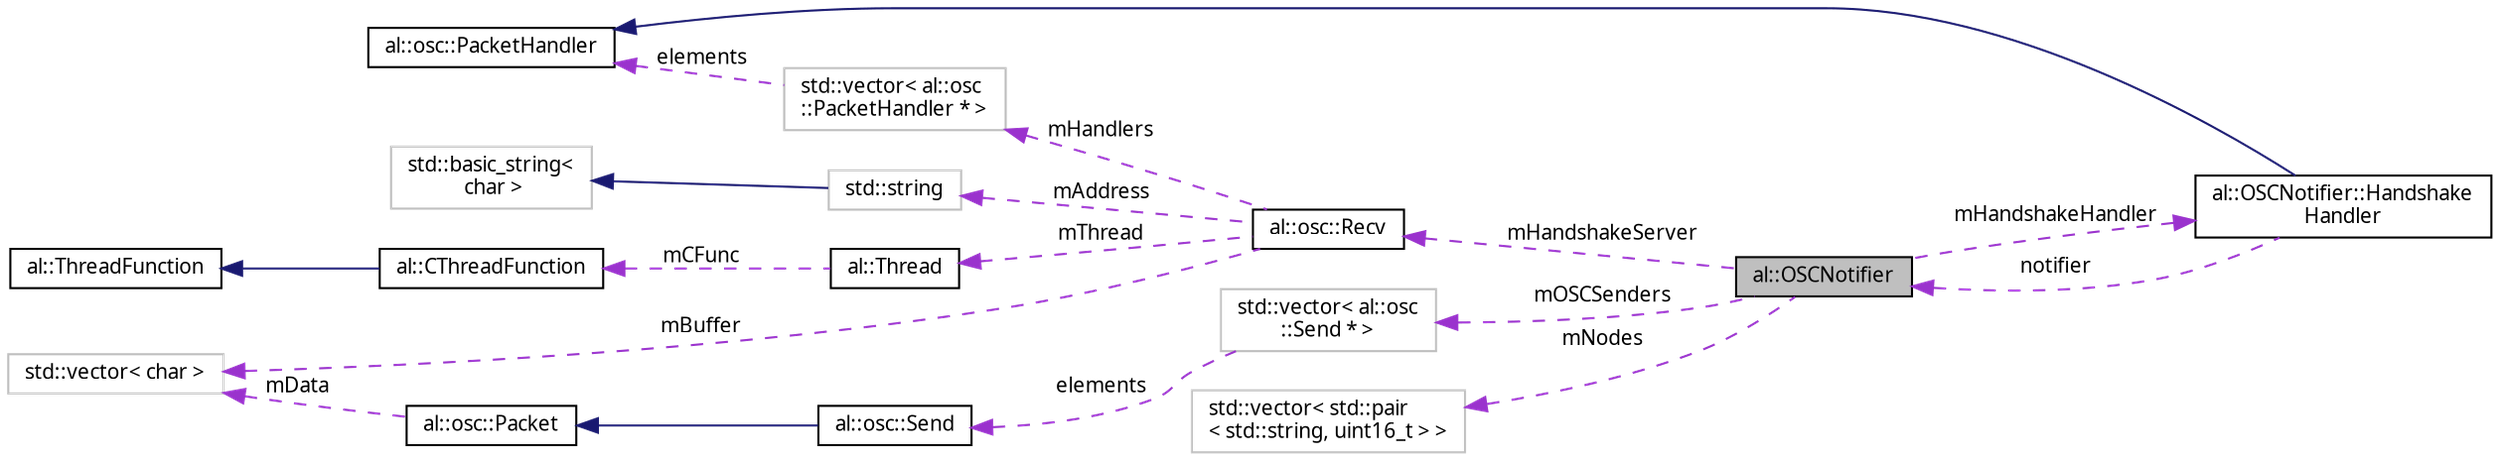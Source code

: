 digraph "al::OSCNotifier"
{
 // LATEX_PDF_SIZE
  bgcolor="transparent";
  edge [fontname="FreeSans.ttf",fontsize="10",labelfontname="FreeSans.ttf",labelfontsize="10"];
  node [fontname="FreeSans.ttf",fontsize="10",shape=record];
  rankdir="LR";
  Node1 [label="al::OSCNotifier",height=0.2,width=0.4,color="black", fillcolor="grey75", style="filled", fontcolor="black",tooltip=" "];
  Node2 -> Node1 [dir="back",color="darkorchid3",fontsize="10",style="dashed",label=" mHandshakeServer" ,fontname="FreeSans.ttf"];
  Node2 [label="al::osc::Recv",height=0.2,width=0.4,color="black",URL="$classal_1_1osc_1_1_recv.html",tooltip="Socket for receiving OSC packets."];
  Node3 -> Node2 [dir="back",color="darkorchid3",fontsize="10",style="dashed",label=" mBuffer" ,fontname="FreeSans.ttf"];
  Node3 [label="std::vector\< char \>",height=0.2,width=0.4,color="grey75",tooltip=" "];
  Node4 -> Node2 [dir="back",color="darkorchid3",fontsize="10",style="dashed",label=" mHandlers" ,fontname="FreeSans.ttf"];
  Node4 [label="std::vector\< al::osc\l::PacketHandler * \>",height=0.2,width=0.4,color="grey75",tooltip=" "];
  Node5 -> Node4 [dir="back",color="darkorchid3",fontsize="10",style="dashed",label=" elements" ,fontname="FreeSans.ttf"];
  Node5 [label="al::osc::PacketHandler",height=0.2,width=0.4,color="black",URL="$classal_1_1osc_1_1_packet_handler.html",tooltip=" "];
  Node6 -> Node2 [dir="back",color="darkorchid3",fontsize="10",style="dashed",label=" mAddress" ,fontname="FreeSans.ttf"];
  Node6 [label="std::string",height=0.2,width=0.4,color="grey75",tooltip="STL class."];
  Node7 -> Node6 [dir="back",color="midnightblue",fontsize="10",style="solid",fontname="FreeSans.ttf"];
  Node7 [label="std::basic_string\<\l char \>",height=0.2,width=0.4,color="grey75",tooltip="STL class."];
  Node8 -> Node2 [dir="back",color="darkorchid3",fontsize="10",style="dashed",label=" mThread" ,fontname="FreeSans.ttf"];
  Node8 [label="al::Thread",height=0.2,width=0.4,color="black",URL="$classal_1_1_thread.html",tooltip=" "];
  Node9 -> Node8 [dir="back",color="darkorchid3",fontsize="10",style="dashed",label=" mCFunc" ,fontname="FreeSans.ttf"];
  Node9 [label="al::CThreadFunction",height=0.2,width=0.4,color="black",URL="$structal_1_1_c_thread_function.html",tooltip="C-style thread function with user data."];
  Node10 -> Node9 [dir="back",color="midnightblue",fontsize="10",style="solid",fontname="FreeSans.ttf"];
  Node10 [label="al::ThreadFunction",height=0.2,width=0.4,color="black",URL="$structal_1_1_thread_function.html",tooltip="Function object interface used by thread."];
  Node11 -> Node1 [dir="back",color="darkorchid3",fontsize="10",style="dashed",label=" mOSCSenders" ,fontname="FreeSans.ttf"];
  Node11 [label="std::vector\< al::osc\l::Send * \>",height=0.2,width=0.4,color="grey75",tooltip=" "];
  Node12 -> Node11 [dir="back",color="darkorchid3",fontsize="10",style="dashed",label=" elements" ,fontname="FreeSans.ttf"];
  Node12 [label="al::osc::Send",height=0.2,width=0.4,color="black",URL="$classal_1_1osc_1_1_send.html",tooltip=" "];
  Node13 -> Node12 [dir="back",color="midnightblue",fontsize="10",style="solid",fontname="FreeSans.ttf"];
  Node13 [label="al::osc::Packet",height=0.2,width=0.4,color="black",URL="$classal_1_1osc_1_1_packet.html",tooltip=" "];
  Node3 -> Node13 [dir="back",color="darkorchid3",fontsize="10",style="dashed",label=" mData" ,fontname="FreeSans.ttf"];
  Node14 -> Node1 [dir="back",color="darkorchid3",fontsize="10",style="dashed",label=" mHandshakeHandler" ,fontname="FreeSans.ttf"];
  Node14 [label="al::OSCNotifier::Handshake\lHandler",height=0.2,width=0.4,color="black",URL="$classal_1_1_o_s_c_notifier_1_1_handshake_handler.html",tooltip=" "];
  Node5 -> Node14 [dir="back",color="midnightblue",fontsize="10",style="solid",fontname="FreeSans.ttf"];
  Node1 -> Node14 [dir="back",color="darkorchid3",fontsize="10",style="dashed",label=" notifier" ,fontname="FreeSans.ttf"];
  Node15 -> Node1 [dir="back",color="darkorchid3",fontsize="10",style="dashed",label=" mNodes" ,fontname="FreeSans.ttf"];
  Node15 [label="std::vector\< std::pair\l\< std::string, uint16_t \> \>",height=0.2,width=0.4,color="grey75",tooltip=" "];
}

